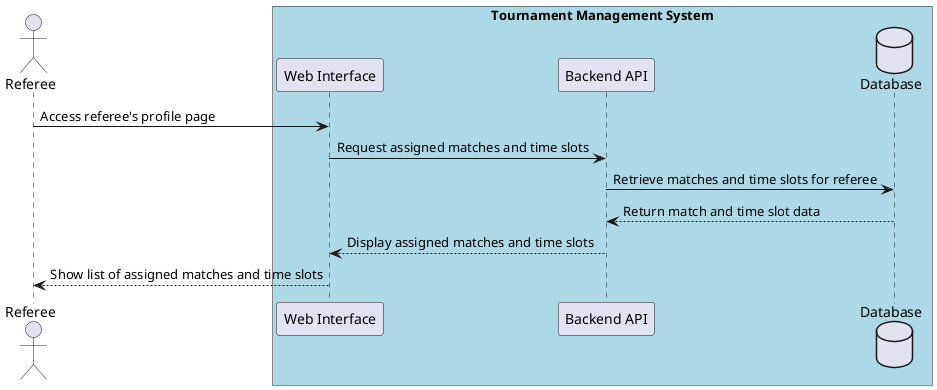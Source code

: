 @startuml
actor "Referee" as referee

box "Tournament Management System" #LightBlue
  participant "Web Interface" as web
  participant "Backend API" as api
  database "Database" as db
end box

referee -> web : Access referee's profile page
web -> api : Request assigned matches and time slots
api -> db : Retrieve matches and time slots for referee
db --> api : Return match and time slot data
api --> web : Display assigned matches and time slots

web --> referee : Show list of assigned matches and time slots
@enduml


This diagram illustrates the process of a referee viewing a list of their assigned matches and time slots. The referee
accesses their profile page on the web interface, which requests their assigned matches and time slots from the backend
API. The API retrieves the match and time slot data for the referee from the database and returns the information to the
web interface, which then displays the list of assigned matches and time slots to the referee.